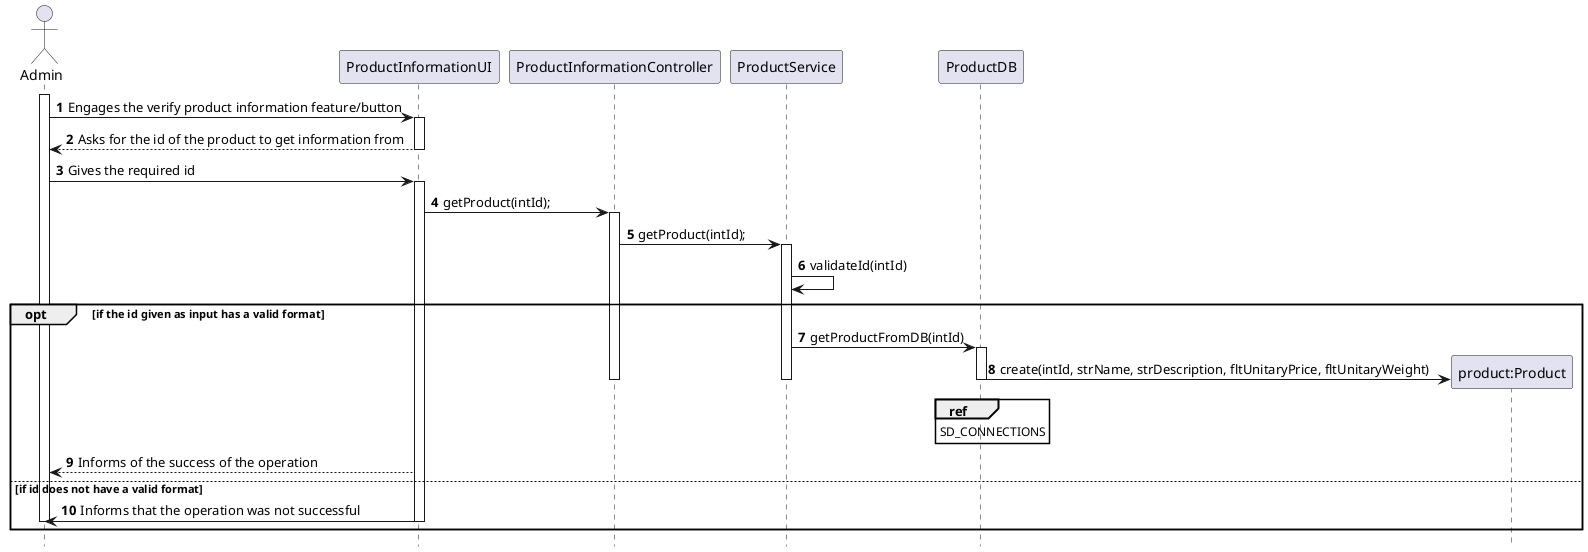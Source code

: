 @startuml
autonumber
hide footbox

actor "Admin" as U

participant "ProductInformationUI" as UI
participant "ProductInformationController" as CTRL
participant "ProductService" as SER
participant "ProductDB" as DB
participant "product:Product" as PROD

activate U
U -> UI : Engages the verify product information feature/button
activate UI
UI --> U : Asks for the id of the product to get information from
deactivate UI
U -> UI : Gives the required id
activate UI
UI -> CTRL : getProduct(intId);
activate CTRL
CTRL -> SER : getProduct(intId);
activate SER
SER -> SER : validateId(intId)
opt if the id given as input has a valid format
SER -> DB : getProductFromDB(intId)
activate DB
DB -> PROD** : create(intId, strName, strDescription, fltUnitaryPrice, fltUnitaryWeight)
deactivate DB
ref over DB
SD_CONNECTIONS
end ref
deactivate SER
deactivate CTRL
deactivate CTRL
UI --> U : Informs of the success of the operation
else if id does not have a valid format
UI -> U : Informs that the operation was not successful
deactivate UI
deactivate U
end opt

@enduml